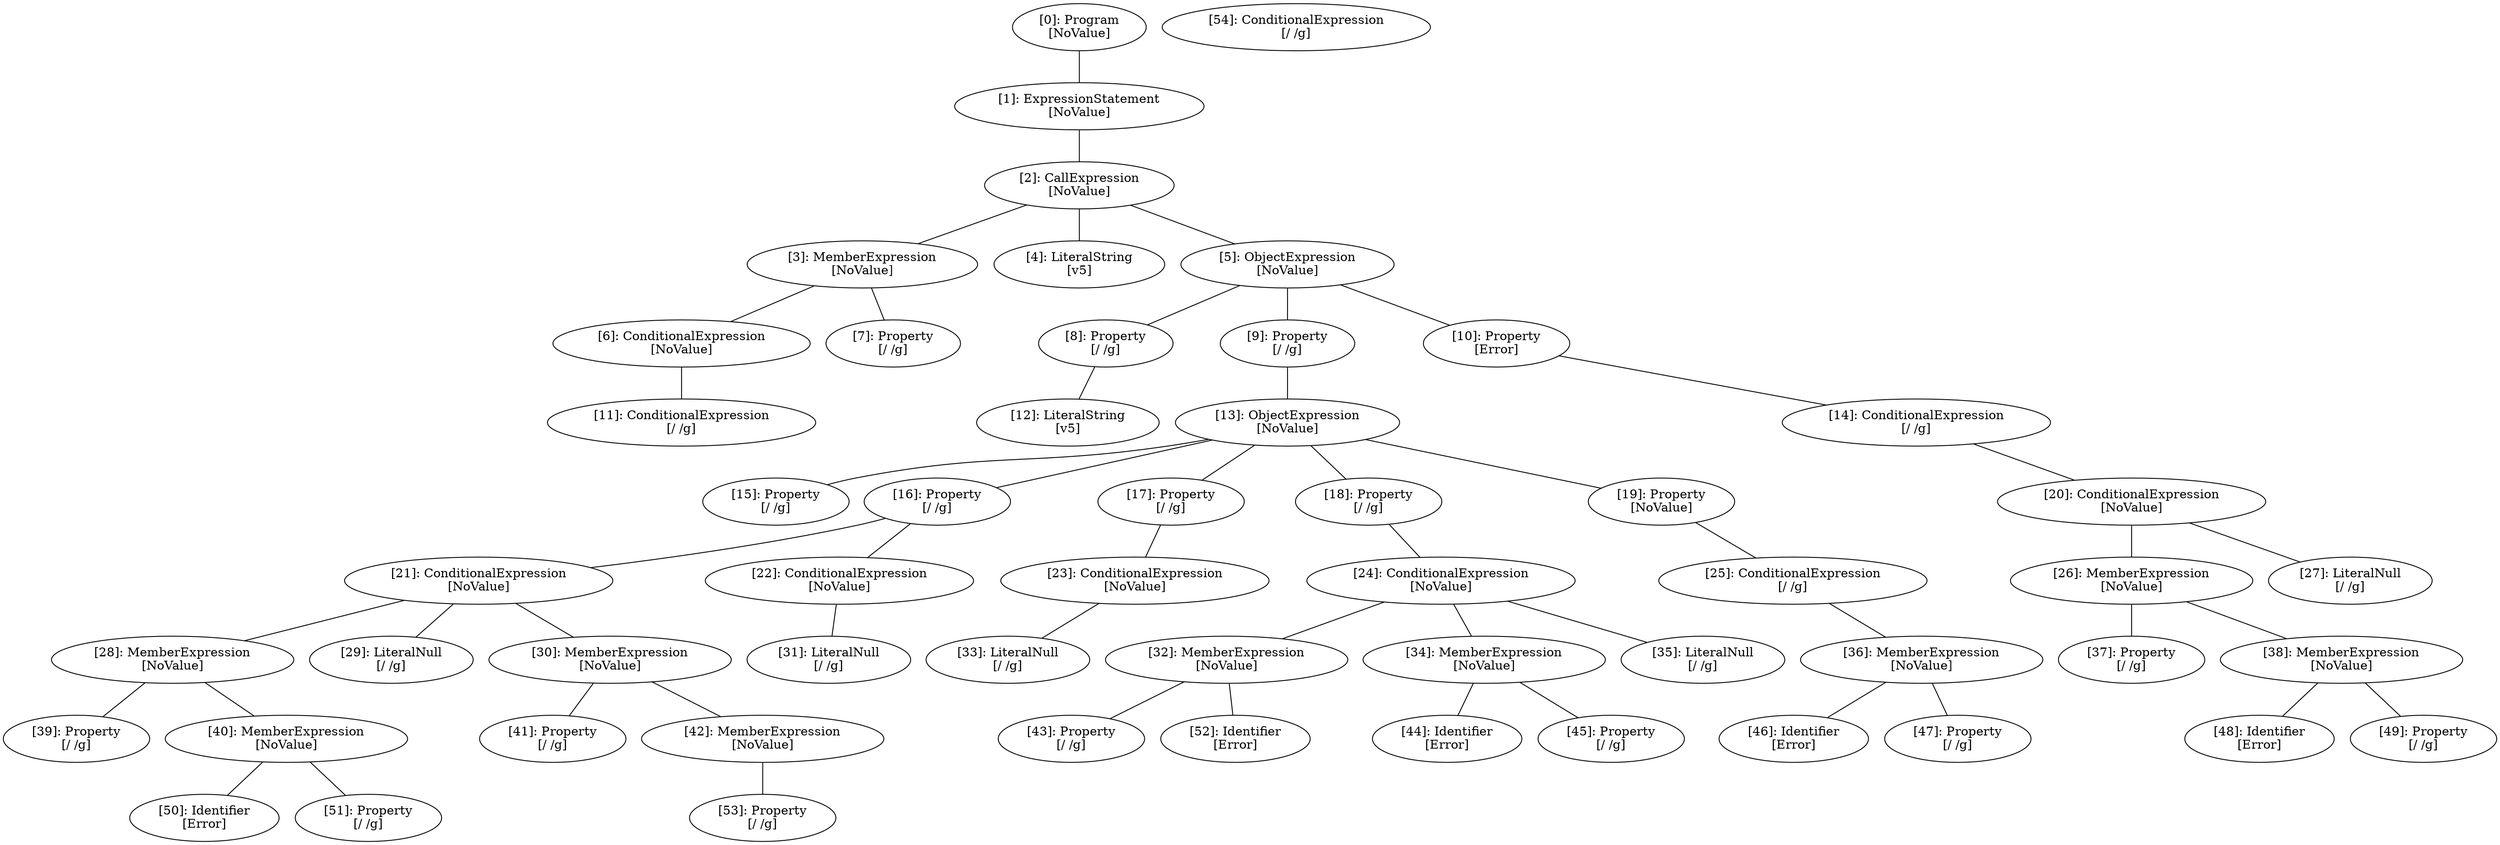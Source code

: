 // Result
graph {
	0 [label="[0]: Program
[NoValue]"]
	1 [label="[1]: ExpressionStatement
[NoValue]"]
	2 [label="[2]: CallExpression
[NoValue]"]
	3 [label="[3]: MemberExpression
[NoValue]"]
	4 [label="[4]: LiteralString
[v5]"]
	5 [label="[5]: ObjectExpression
[NoValue]"]
	6 [label="[6]: ConditionalExpression
[NoValue]"]
	7 [label="[7]: Property
[/ /g]"]
	8 [label="[8]: Property
[/ /g]"]
	9 [label="[9]: Property
[/ /g]"]
	10 [label="[10]: Property
[Error]"]
	11 [label="[11]: ConditionalExpression
[/ /g]"]
	12 [label="[12]: LiteralString
[v5]"]
	13 [label="[13]: ObjectExpression
[NoValue]"]
	14 [label="[14]: ConditionalExpression
[/ /g]"]
	15 [label="[15]: Property
[/ /g]"]
	16 [label="[16]: Property
[/ /g]"]
	17 [label="[17]: Property
[/ /g]"]
	18 [label="[18]: Property
[/ /g]"]
	19 [label="[19]: Property
[NoValue]"]
	20 [label="[20]: ConditionalExpression
[NoValue]"]
	21 [label="[21]: ConditionalExpression
[NoValue]"]
	22 [label="[22]: ConditionalExpression
[NoValue]"]
	23 [label="[23]: ConditionalExpression
[NoValue]"]
	24 [label="[24]: ConditionalExpression
[NoValue]"]
	25 [label="[25]: ConditionalExpression
[/ /g]"]
	26 [label="[26]: MemberExpression
[NoValue]"]
	27 [label="[27]: LiteralNull
[/ /g]"]
	28 [label="[28]: MemberExpression
[NoValue]"]
	29 [label="[29]: LiteralNull
[/ /g]"]
	30 [label="[30]: MemberExpression
[NoValue]"]
	31 [label="[31]: LiteralNull
[/ /g]"]
	32 [label="[32]: MemberExpression
[NoValue]"]
	33 [label="[33]: LiteralNull
[/ /g]"]
	34 [label="[34]: MemberExpression
[NoValue]"]
	35 [label="[35]: LiteralNull
[/ /g]"]
	36 [label="[36]: MemberExpression
[NoValue]"]
	37 [label="[37]: Property
[/ /g]"]
	38 [label="[38]: MemberExpression
[NoValue]"]
	39 [label="[39]: Property
[/ /g]"]
	40 [label="[40]: MemberExpression
[NoValue]"]
	41 [label="[41]: Property
[/ /g]"]
	42 [label="[42]: MemberExpression
[NoValue]"]
	43 [label="[43]: Property
[/ /g]"]
	44 [label="[44]: Identifier
[Error]"]
	45 [label="[45]: Property
[/ /g]"]
	46 [label="[46]: Identifier
[Error]"]
	47 [label="[47]: Property
[/ /g]"]
	48 [label="[48]: Identifier
[Error]"]
	49 [label="[49]: Property
[/ /g]"]
	50 [label="[50]: Identifier
[Error]"]
	51 [label="[51]: Property
[/ /g]"]
	52 [label="[52]: Identifier
[Error]"]
	53 [label="[53]: Property
[/ /g]"]
	54 [label="[54]: ConditionalExpression
[/ /g]"]
	0 -- 1
	1 -- 2
	2 -- 3
	2 -- 4
	2 -- 5
	3 -- 6
	3 -- 7
	5 -- 8
	5 -- 9
	5 -- 10
	6 -- 11
	8 -- 12
	9 -- 13
	10 -- 14
	13 -- 15
	13 -- 16
	13 -- 17
	13 -- 18
	13 -- 19
	14 -- 20
	16 -- 21
	16 -- 22
	17 -- 23
	18 -- 24
	19 -- 25
	20 -- 26
	20 -- 27
	21 -- 28
	21 -- 29
	21 -- 30
	22 -- 31
	23 -- 33
	24 -- 32
	24 -- 34
	24 -- 35
	25 -- 36
	26 -- 37
	26 -- 38
	28 -- 39
	28 -- 40
	30 -- 41
	30 -- 42
	32 -- 43
	32 -- 52
	34 -- 44
	34 -- 45
	36 -- 46
	36 -- 47
	38 -- 48
	38 -- 49
	40 -- 50
	40 -- 51
	42 -- 53
}
